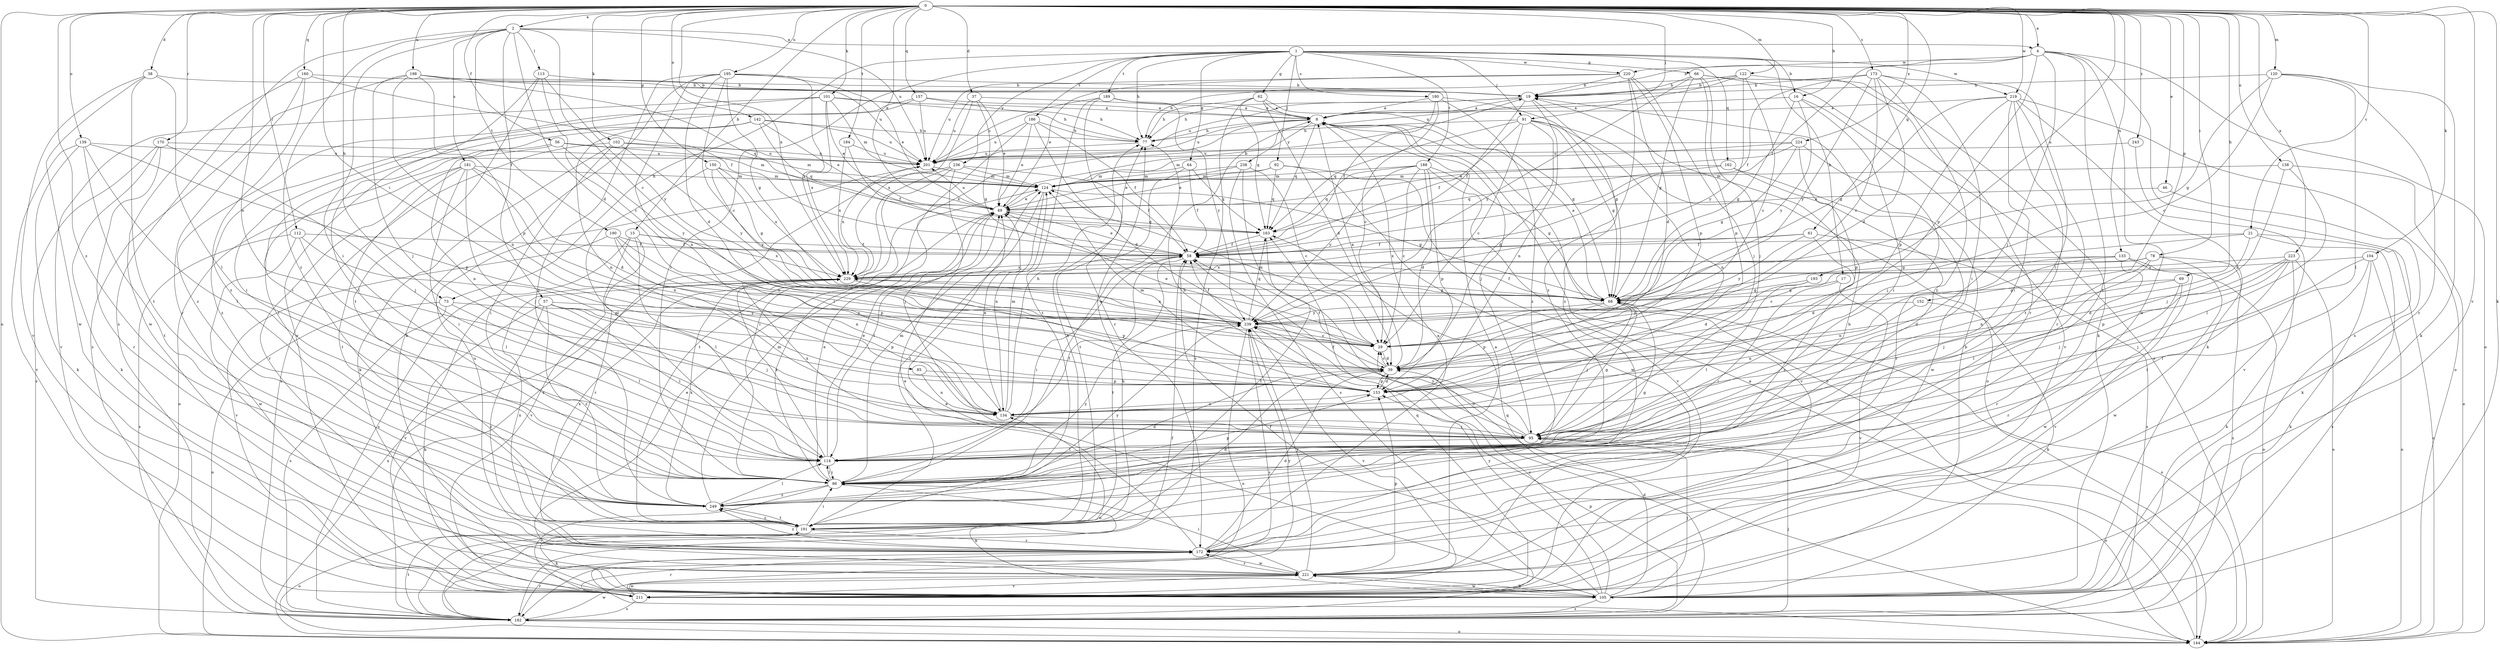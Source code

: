 strict digraph  {
0;
1;
2;
4;
8;
15;
16;
17;
19;
21;
29;
37;
38;
39;
46;
49;
56;
57;
58;
61;
62;
64;
66;
68;
69;
73;
77;
78;
85;
86;
91;
92;
95;
101;
102;
104;
105;
112;
113;
114;
120;
122;
124;
133;
134;
138;
139;
142;
144;
150;
152;
153;
157;
160;
162;
163;
170;
172;
173;
180;
181;
182;
184;
186;
188;
189;
190;
191;
193;
195;
198;
201;
211;
219;
220;
221;
223;
224;
229;
236;
238;
239;
243;
249;
0 -> 2  [label=a];
0 -> 4  [label=a];
0 -> 15  [label=b];
0 -> 16  [label=b];
0 -> 21  [label=c];
0 -> 37  [label=d];
0 -> 38  [label=d];
0 -> 46  [label=e];
0 -> 49  [label=e];
0 -> 56  [label=f];
0 -> 61  [label=g];
0 -> 69  [label=h];
0 -> 73  [label=h];
0 -> 78  [label=i];
0 -> 85  [label=i];
0 -> 91  [label=j];
0 -> 101  [label=k];
0 -> 102  [label=k];
0 -> 104  [label=k];
0 -> 105  [label=k];
0 -> 112  [label=l];
0 -> 120  [label=m];
0 -> 122  [label=m];
0 -> 133  [label=n];
0 -> 134  [label=n];
0 -> 138  [label=o];
0 -> 139  [label=o];
0 -> 142  [label=o];
0 -> 144  [label=o];
0 -> 150  [label=p];
0 -> 152  [label=p];
0 -> 157  [label=q];
0 -> 160  [label=q];
0 -> 170  [label=r];
0 -> 173  [label=s];
0 -> 184  [label=t];
0 -> 193  [label=u];
0 -> 195  [label=u];
0 -> 198  [label=u];
0 -> 211  [label=v];
0 -> 219  [label=w];
0 -> 223  [label=x];
0 -> 224  [label=x];
0 -> 229  [label=x];
0 -> 243  [label=z];
0 -> 249  [label=z];
1 -> 16  [label=b];
1 -> 17  [label=b];
1 -> 62  [label=g];
1 -> 64  [label=g];
1 -> 66  [label=g];
1 -> 73  [label=h];
1 -> 77  [label=h];
1 -> 86  [label=i];
1 -> 91  [label=j];
1 -> 92  [label=j];
1 -> 162  [label=q];
1 -> 180  [label=s];
1 -> 186  [label=t];
1 -> 188  [label=t];
1 -> 189  [label=t];
1 -> 219  [label=w];
1 -> 220  [label=w];
1 -> 236  [label=y];
2 -> 4  [label=a];
2 -> 29  [label=c];
2 -> 39  [label=d];
2 -> 57  [label=f];
2 -> 86  [label=i];
2 -> 113  [label=l];
2 -> 181  [label=s];
2 -> 182  [label=s];
2 -> 190  [label=t];
2 -> 201  [label=u];
2 -> 249  [label=z];
4 -> 19  [label=b];
4 -> 58  [label=f];
4 -> 95  [label=j];
4 -> 144  [label=o];
4 -> 153  [label=p];
4 -> 182  [label=s];
4 -> 191  [label=t];
4 -> 220  [label=w];
4 -> 221  [label=w];
8 -> 77  [label=h];
8 -> 95  [label=j];
8 -> 144  [label=o];
8 -> 163  [label=q];
8 -> 201  [label=u];
8 -> 229  [label=x];
8 -> 238  [label=y];
15 -> 58  [label=f];
15 -> 114  [label=l];
15 -> 172  [label=r];
15 -> 182  [label=s];
15 -> 211  [label=v];
15 -> 229  [label=x];
16 -> 8  [label=a];
16 -> 68  [label=g];
16 -> 86  [label=i];
16 -> 211  [label=v];
16 -> 239  [label=y];
17 -> 68  [label=g];
17 -> 86  [label=i];
17 -> 211  [label=v];
19 -> 8  [label=a];
19 -> 58  [label=f];
19 -> 77  [label=h];
19 -> 134  [label=n];
19 -> 201  [label=u];
19 -> 249  [label=z];
21 -> 58  [label=f];
21 -> 68  [label=g];
21 -> 134  [label=n];
21 -> 144  [label=o];
21 -> 182  [label=s];
29 -> 39  [label=d];
29 -> 49  [label=e];
29 -> 124  [label=m];
37 -> 8  [label=a];
37 -> 49  [label=e];
37 -> 68  [label=g];
37 -> 201  [label=u];
37 -> 229  [label=x];
38 -> 19  [label=b];
38 -> 114  [label=l];
38 -> 191  [label=t];
38 -> 211  [label=v];
38 -> 221  [label=w];
39 -> 8  [label=a];
39 -> 29  [label=c];
39 -> 58  [label=f];
39 -> 153  [label=p];
46 -> 49  [label=e];
46 -> 105  [label=k];
49 -> 19  [label=b];
49 -> 114  [label=l];
49 -> 163  [label=q];
49 -> 201  [label=u];
56 -> 86  [label=i];
56 -> 124  [label=m];
56 -> 134  [label=n];
56 -> 201  [label=u];
56 -> 239  [label=y];
57 -> 95  [label=j];
57 -> 105  [label=k];
57 -> 114  [label=l];
57 -> 153  [label=p];
57 -> 172  [label=r];
57 -> 239  [label=y];
57 -> 249  [label=z];
58 -> 49  [label=e];
58 -> 86  [label=i];
58 -> 191  [label=t];
58 -> 229  [label=x];
61 -> 58  [label=f];
61 -> 182  [label=s];
61 -> 229  [label=x];
61 -> 239  [label=y];
61 -> 249  [label=z];
62 -> 8  [label=a];
62 -> 39  [label=d];
62 -> 68  [label=g];
62 -> 77  [label=h];
62 -> 163  [label=q];
62 -> 182  [label=s];
64 -> 58  [label=f];
64 -> 124  [label=m];
64 -> 163  [label=q];
64 -> 191  [label=t];
66 -> 19  [label=b];
66 -> 68  [label=g];
66 -> 95  [label=j];
66 -> 105  [label=k];
66 -> 144  [label=o];
66 -> 153  [label=p];
66 -> 239  [label=y];
68 -> 8  [label=a];
68 -> 58  [label=f];
68 -> 95  [label=j];
68 -> 144  [label=o];
68 -> 153  [label=p];
68 -> 239  [label=y];
69 -> 39  [label=d];
69 -> 68  [label=g];
69 -> 172  [label=r];
69 -> 221  [label=w];
73 -> 114  [label=l];
73 -> 144  [label=o];
73 -> 182  [label=s];
73 -> 239  [label=y];
77 -> 201  [label=u];
78 -> 29  [label=c];
78 -> 95  [label=j];
78 -> 114  [label=l];
78 -> 182  [label=s];
78 -> 221  [label=w];
78 -> 229  [label=x];
85 -> 134  [label=n];
85 -> 153  [label=p];
86 -> 8  [label=a];
86 -> 39  [label=d];
86 -> 49  [label=e];
86 -> 68  [label=g];
86 -> 105  [label=k];
86 -> 114  [label=l];
86 -> 124  [label=m];
86 -> 153  [label=p];
86 -> 211  [label=v];
86 -> 239  [label=y];
86 -> 249  [label=z];
91 -> 29  [label=c];
91 -> 39  [label=d];
91 -> 58  [label=f];
91 -> 68  [label=g];
91 -> 77  [label=h];
91 -> 134  [label=n];
91 -> 144  [label=o];
91 -> 163  [label=q];
92 -> 49  [label=e];
92 -> 124  [label=m];
92 -> 163  [label=q];
92 -> 211  [label=v];
92 -> 221  [label=w];
95 -> 58  [label=f];
95 -> 68  [label=g];
95 -> 77  [label=h];
95 -> 114  [label=l];
95 -> 144  [label=o];
95 -> 229  [label=x];
95 -> 239  [label=y];
101 -> 8  [label=a];
101 -> 49  [label=e];
101 -> 77  [label=h];
101 -> 86  [label=i];
101 -> 124  [label=m];
101 -> 211  [label=v];
101 -> 229  [label=x];
102 -> 86  [label=i];
102 -> 105  [label=k];
102 -> 124  [label=m];
102 -> 182  [label=s];
102 -> 201  [label=u];
102 -> 239  [label=y];
104 -> 95  [label=j];
104 -> 105  [label=k];
104 -> 114  [label=l];
104 -> 144  [label=o];
104 -> 229  [label=x];
105 -> 19  [label=b];
105 -> 29  [label=c];
105 -> 49  [label=e];
105 -> 58  [label=f];
105 -> 95  [label=j];
105 -> 163  [label=q];
105 -> 182  [label=s];
105 -> 221  [label=w];
105 -> 239  [label=y];
112 -> 58  [label=f];
112 -> 114  [label=l];
112 -> 153  [label=p];
112 -> 182  [label=s];
112 -> 221  [label=w];
113 -> 19  [label=b];
113 -> 29  [label=c];
113 -> 191  [label=t];
113 -> 211  [label=v];
113 -> 239  [label=y];
114 -> 49  [label=e];
114 -> 58  [label=f];
114 -> 86  [label=i];
114 -> 229  [label=x];
120 -> 19  [label=b];
120 -> 29  [label=c];
120 -> 68  [label=g];
120 -> 105  [label=k];
120 -> 114  [label=l];
120 -> 172  [label=r];
122 -> 19  [label=b];
122 -> 29  [label=c];
122 -> 77  [label=h];
122 -> 172  [label=r];
122 -> 201  [label=u];
122 -> 239  [label=y];
124 -> 49  [label=e];
124 -> 68  [label=g];
124 -> 134  [label=n];
124 -> 191  [label=t];
133 -> 39  [label=d];
133 -> 134  [label=n];
133 -> 144  [label=o];
133 -> 172  [label=r];
133 -> 211  [label=v];
133 -> 229  [label=x];
134 -> 49  [label=e];
134 -> 77  [label=h];
134 -> 95  [label=j];
134 -> 124  [label=m];
138 -> 95  [label=j];
138 -> 114  [label=l];
138 -> 124  [label=m];
138 -> 144  [label=o];
139 -> 105  [label=k];
139 -> 114  [label=l];
139 -> 153  [label=p];
139 -> 191  [label=t];
139 -> 201  [label=u];
139 -> 211  [label=v];
142 -> 49  [label=e];
142 -> 77  [label=h];
142 -> 114  [label=l];
142 -> 134  [label=n];
142 -> 163  [label=q];
142 -> 201  [label=u];
142 -> 249  [label=z];
144 -> 8  [label=a];
144 -> 229  [label=x];
150 -> 68  [label=g];
150 -> 114  [label=l];
150 -> 124  [label=m];
150 -> 229  [label=x];
150 -> 239  [label=y];
152 -> 105  [label=k];
152 -> 134  [label=n];
152 -> 239  [label=y];
153 -> 39  [label=d];
153 -> 124  [label=m];
153 -> 134  [label=n];
157 -> 8  [label=a];
157 -> 77  [label=h];
157 -> 86  [label=i];
157 -> 201  [label=u];
157 -> 249  [label=z];
160 -> 19  [label=b];
160 -> 58  [label=f];
160 -> 172  [label=r];
160 -> 221  [label=w];
160 -> 249  [label=z];
162 -> 124  [label=m];
162 -> 163  [label=q];
162 -> 172  [label=r];
162 -> 221  [label=w];
163 -> 58  [label=f];
163 -> 191  [label=t];
170 -> 95  [label=j];
170 -> 105  [label=k];
170 -> 172  [label=r];
170 -> 182  [label=s];
170 -> 201  [label=u];
172 -> 8  [label=a];
172 -> 19  [label=b];
172 -> 39  [label=d];
172 -> 49  [label=e];
172 -> 201  [label=u];
172 -> 221  [label=w];
172 -> 229  [label=x];
172 -> 249  [label=z];
173 -> 19  [label=b];
173 -> 29  [label=c];
173 -> 39  [label=d];
173 -> 58  [label=f];
173 -> 86  [label=i];
173 -> 114  [label=l];
173 -> 239  [label=y];
173 -> 249  [label=z];
180 -> 8  [label=a];
180 -> 29  [label=c];
180 -> 58  [label=f];
180 -> 68  [label=g];
180 -> 249  [label=z];
181 -> 39  [label=d];
181 -> 86  [label=i];
181 -> 95  [label=j];
181 -> 124  [label=m];
181 -> 134  [label=n];
181 -> 144  [label=o];
181 -> 172  [label=r];
181 -> 191  [label=t];
182 -> 39  [label=d];
182 -> 58  [label=f];
182 -> 77  [label=h];
182 -> 95  [label=j];
182 -> 134  [label=n];
182 -> 144  [label=o];
182 -> 153  [label=p];
182 -> 172  [label=r];
182 -> 191  [label=t];
182 -> 221  [label=w];
184 -> 58  [label=f];
184 -> 201  [label=u];
184 -> 229  [label=x];
186 -> 39  [label=d];
186 -> 49  [label=e];
186 -> 58  [label=f];
186 -> 77  [label=h];
186 -> 86  [label=i];
186 -> 201  [label=u];
188 -> 29  [label=c];
188 -> 39  [label=d];
188 -> 68  [label=g];
188 -> 124  [label=m];
188 -> 153  [label=p];
188 -> 163  [label=q];
188 -> 211  [label=v];
188 -> 239  [label=y];
189 -> 8  [label=a];
189 -> 172  [label=r];
189 -> 191  [label=t];
189 -> 201  [label=u];
189 -> 239  [label=y];
190 -> 29  [label=c];
190 -> 58  [label=f];
190 -> 134  [label=n];
190 -> 153  [label=p];
190 -> 211  [label=v];
191 -> 39  [label=d];
191 -> 77  [label=h];
191 -> 86  [label=i];
191 -> 105  [label=k];
191 -> 144  [label=o];
191 -> 172  [label=r];
191 -> 229  [label=x];
191 -> 249  [label=z];
193 -> 39  [label=d];
193 -> 68  [label=g];
193 -> 114  [label=l];
195 -> 19  [label=b];
195 -> 29  [label=c];
195 -> 39  [label=d];
195 -> 49  [label=e];
195 -> 68  [label=g];
195 -> 105  [label=k];
195 -> 134  [label=n];
195 -> 229  [label=x];
195 -> 249  [label=z];
198 -> 19  [label=b];
198 -> 95  [label=j];
198 -> 134  [label=n];
198 -> 153  [label=p];
198 -> 163  [label=q];
198 -> 182  [label=s];
198 -> 201  [label=u];
201 -> 124  [label=m];
201 -> 229  [label=x];
211 -> 163  [label=q];
211 -> 172  [label=r];
211 -> 182  [label=s];
211 -> 221  [label=w];
211 -> 239  [label=y];
219 -> 8  [label=a];
219 -> 68  [label=g];
219 -> 86  [label=i];
219 -> 105  [label=k];
219 -> 144  [label=o];
219 -> 153  [label=p];
219 -> 172  [label=r];
219 -> 191  [label=t];
220 -> 19  [label=b];
220 -> 39  [label=d];
220 -> 49  [label=e];
220 -> 95  [label=j];
220 -> 153  [label=p];
220 -> 201  [label=u];
220 -> 249  [label=z];
221 -> 8  [label=a];
221 -> 49  [label=e];
221 -> 86  [label=i];
221 -> 105  [label=k];
221 -> 153  [label=p];
221 -> 172  [label=r];
221 -> 211  [label=v];
221 -> 239  [label=y];
223 -> 39  [label=d];
223 -> 86  [label=i];
223 -> 95  [label=j];
223 -> 105  [label=k];
223 -> 144  [label=o];
223 -> 153  [label=p];
223 -> 229  [label=x];
224 -> 49  [label=e];
224 -> 68  [label=g];
224 -> 95  [label=j];
224 -> 124  [label=m];
224 -> 153  [label=p];
224 -> 201  [label=u];
229 -> 68  [label=g];
229 -> 153  [label=p];
229 -> 211  [label=v];
236 -> 58  [label=f];
236 -> 86  [label=i];
236 -> 95  [label=j];
236 -> 124  [label=m];
236 -> 182  [label=s];
236 -> 191  [label=t];
238 -> 29  [label=c];
238 -> 49  [label=e];
238 -> 124  [label=m];
238 -> 144  [label=o];
238 -> 182  [label=s];
239 -> 29  [label=c];
239 -> 58  [label=f];
239 -> 144  [label=o];
239 -> 163  [label=q];
239 -> 182  [label=s];
239 -> 211  [label=v];
239 -> 229  [label=x];
243 -> 201  [label=u];
243 -> 211  [label=v];
249 -> 114  [label=l];
249 -> 124  [label=m];
249 -> 191  [label=t];
249 -> 229  [label=x];
249 -> 239  [label=y];
}
